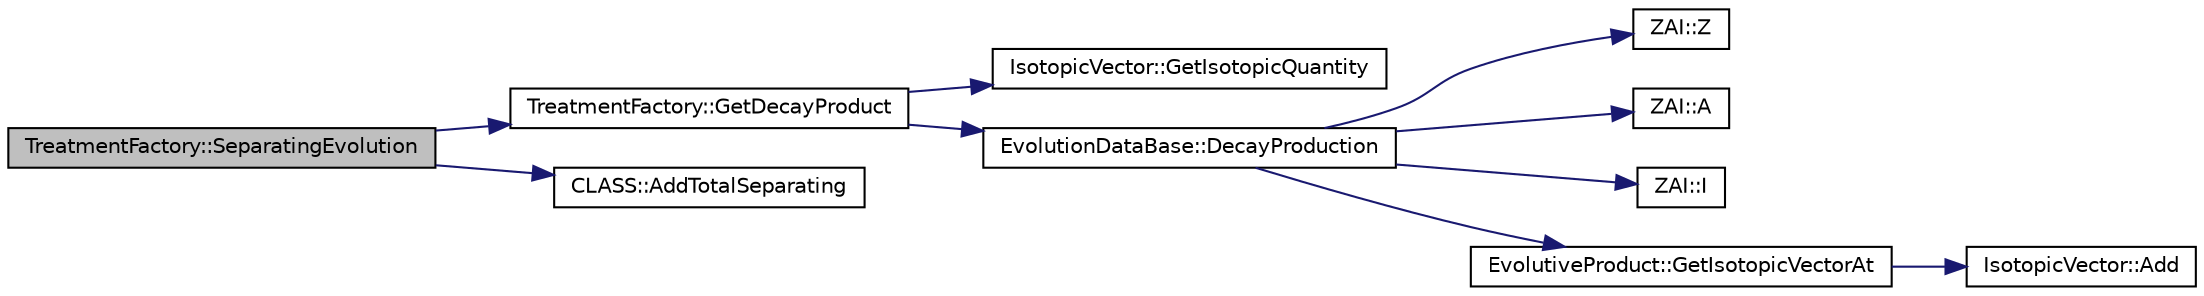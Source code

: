 digraph G
{
  edge [fontname="Helvetica",fontsize="10",labelfontname="Helvetica",labelfontsize="10"];
  node [fontname="Helvetica",fontsize="10",shape=record];
  rankdir="LR";
  Node1 [label="TreatmentFactory::SeparatingEvolution",height=0.2,width=0.4,color="black", fillcolor="grey75", style="filled" fontcolor="black"];
  Node1 -> Node2 [color="midnightblue",fontsize="10",style="solid",fontname="Helvetica"];
  Node2 [label="TreatmentFactory::GetDecayProduct",height=0.2,width=0.4,color="black", fillcolor="white", style="filled",URL="$class_treatment_factory.html#a87686aa3bee9be038d3378da99b85fff",tooltip="Get IsotopicVector Decay at the t time."];
  Node2 -> Node3 [color="midnightblue",fontsize="10",style="solid",fontname="Helvetica"];
  Node3 [label="IsotopicVector::GetIsotopicQuantity",height=0.2,width=0.4,color="black", fillcolor="white", style="filled",URL="$class_isotopic_vector.html#a0b65f2635da76635c97ddc39faad22bb",tooltip="Return the IVQuantity map."];
  Node2 -> Node4 [color="midnightblue",fontsize="10",style="solid",fontname="Helvetica"];
  Node4 [label="EvolutionDataBase::DecayProduction",height=0.2,width=0.4,color="black", fillcolor="white", style="filled",URL="$class_evolution_data_base.html#ad01b9d1f78010288126152695e954568",tooltip="Return the Product IsotopicVector evolution from zai during a dt time."];
  Node4 -> Node5 [color="midnightblue",fontsize="10",style="solid",fontname="Helvetica"];
  Node5 [label="ZAI::Z",height=0.2,width=0.4,color="black", fillcolor="white", style="filled",URL="$class_z_a_i.html#aaf5ea148963117c48d4f195e8dad1583",tooltip="returns the number of protons"];
  Node4 -> Node6 [color="midnightblue",fontsize="10",style="solid",fontname="Helvetica"];
  Node6 [label="ZAI::A",height=0.2,width=0.4,color="black", fillcolor="white", style="filled",URL="$class_z_a_i.html#af4ac318886bf1a8d26518c25d34dc1c9",tooltip="returns the number of nucleons"];
  Node4 -> Node7 [color="midnightblue",fontsize="10",style="solid",fontname="Helvetica"];
  Node7 [label="ZAI::I",height=0.2,width=0.4,color="black", fillcolor="white", style="filled",URL="$class_z_a_i.html#a00176bf5dbe0d6f39f587a6d225390c3",tooltip="returns the Isomeric State"];
  Node4 -> Node8 [color="midnightblue",fontsize="10",style="solid",fontname="Helvetica"];
  Node8 [label="EvolutiveProduct::GetIsotopicVectorAt",height=0.2,width=0.4,color="black", fillcolor="white", style="filled",URL="$class_evolutive_product.html#ad701e725b358763a1dd2f6d6e3a19721",tooltip="Return the Product IsotopicVector evolution TGraphErrors."];
  Node8 -> Node9 [color="midnightblue",fontsize="10",style="solid",fontname="Helvetica"];
  Node9 [label="IsotopicVector::Add",height=0.2,width=0.4,color="black", fillcolor="white", style="filled",URL="$class_isotopic_vector.html#a3931b0fa08d48ef9a731e7672e86c9fd",tooltip="Add Quantity gramme of the ZAI Element."];
  Node1 -> Node10 [color="midnightblue",fontsize="10",style="solid",fontname="Helvetica"];
  Node10 [label="CLASS::AddTotalSeparating",height=0.2,width=0.4,color="black", fillcolor="white", style="filled",URL="$class_c_l_a_s_s.html#a62834294b330c718aadcb9564281a106"];
}

